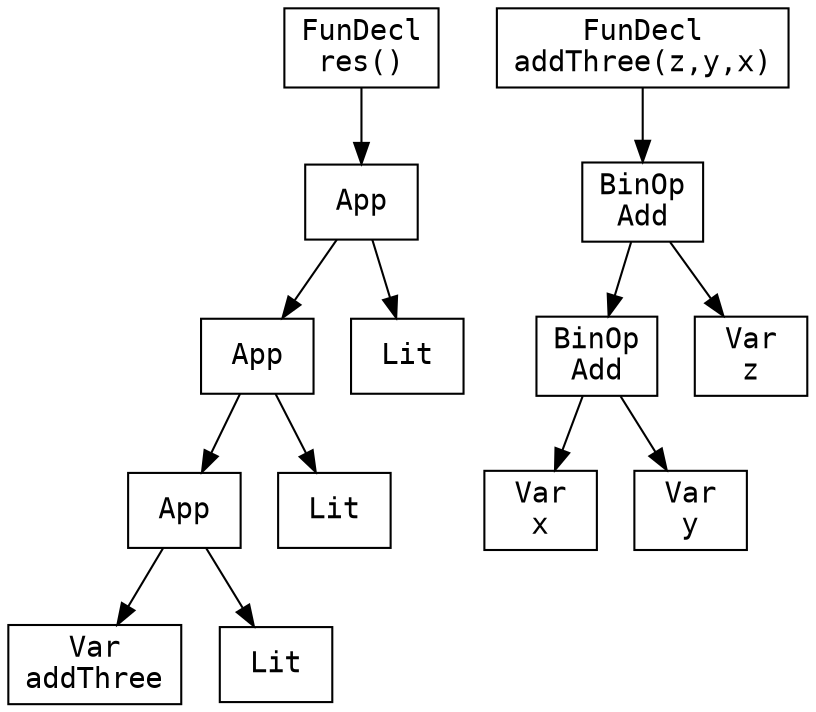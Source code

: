 digraph AST {
  node [shape=box, fontname="Courier"];
  decl0 [label="FunDecl
res()"];
  decl0_body [label="App"];
  decl0 -> decl0_body;
  decl0_body_fun [label="App"];
  decl0_body -> decl0_body_fun;
  decl0_body_fun_fun [label="App"];
  decl0_body_fun -> decl0_body_fun_fun;
  decl0_body_fun_fun_fun [label="Var
addThree"];
  decl0_body_fun_fun -> decl0_body_fun_fun_fun;
  decl0_body_fun_fun_arg [label="Lit"];
  decl0_body_fun_fun -> decl0_body_fun_fun_arg;
  decl0_body_fun_arg [label="Lit"];
  decl0_body_fun -> decl0_body_fun_arg;
  decl0_body_arg [label="Lit"];
  decl0_body -> decl0_body_arg;
  decl1 [label="FunDecl
addThree(z,y,x)"];
  decl1_body [label="BinOp
Add"];
  decl1 -> decl1_body;
  decl1_body_l [label="BinOp
Add"];
  decl1_body -> decl1_body_l;
  decl1_body_l_l [label="Var
x"];
  decl1_body_l -> decl1_body_l_l;
  decl1_body_l_r [label="Var
y"];
  decl1_body_l -> decl1_body_l_r;
  decl1_body_r [label="Var
z"];
  decl1_body -> decl1_body_r;
}
